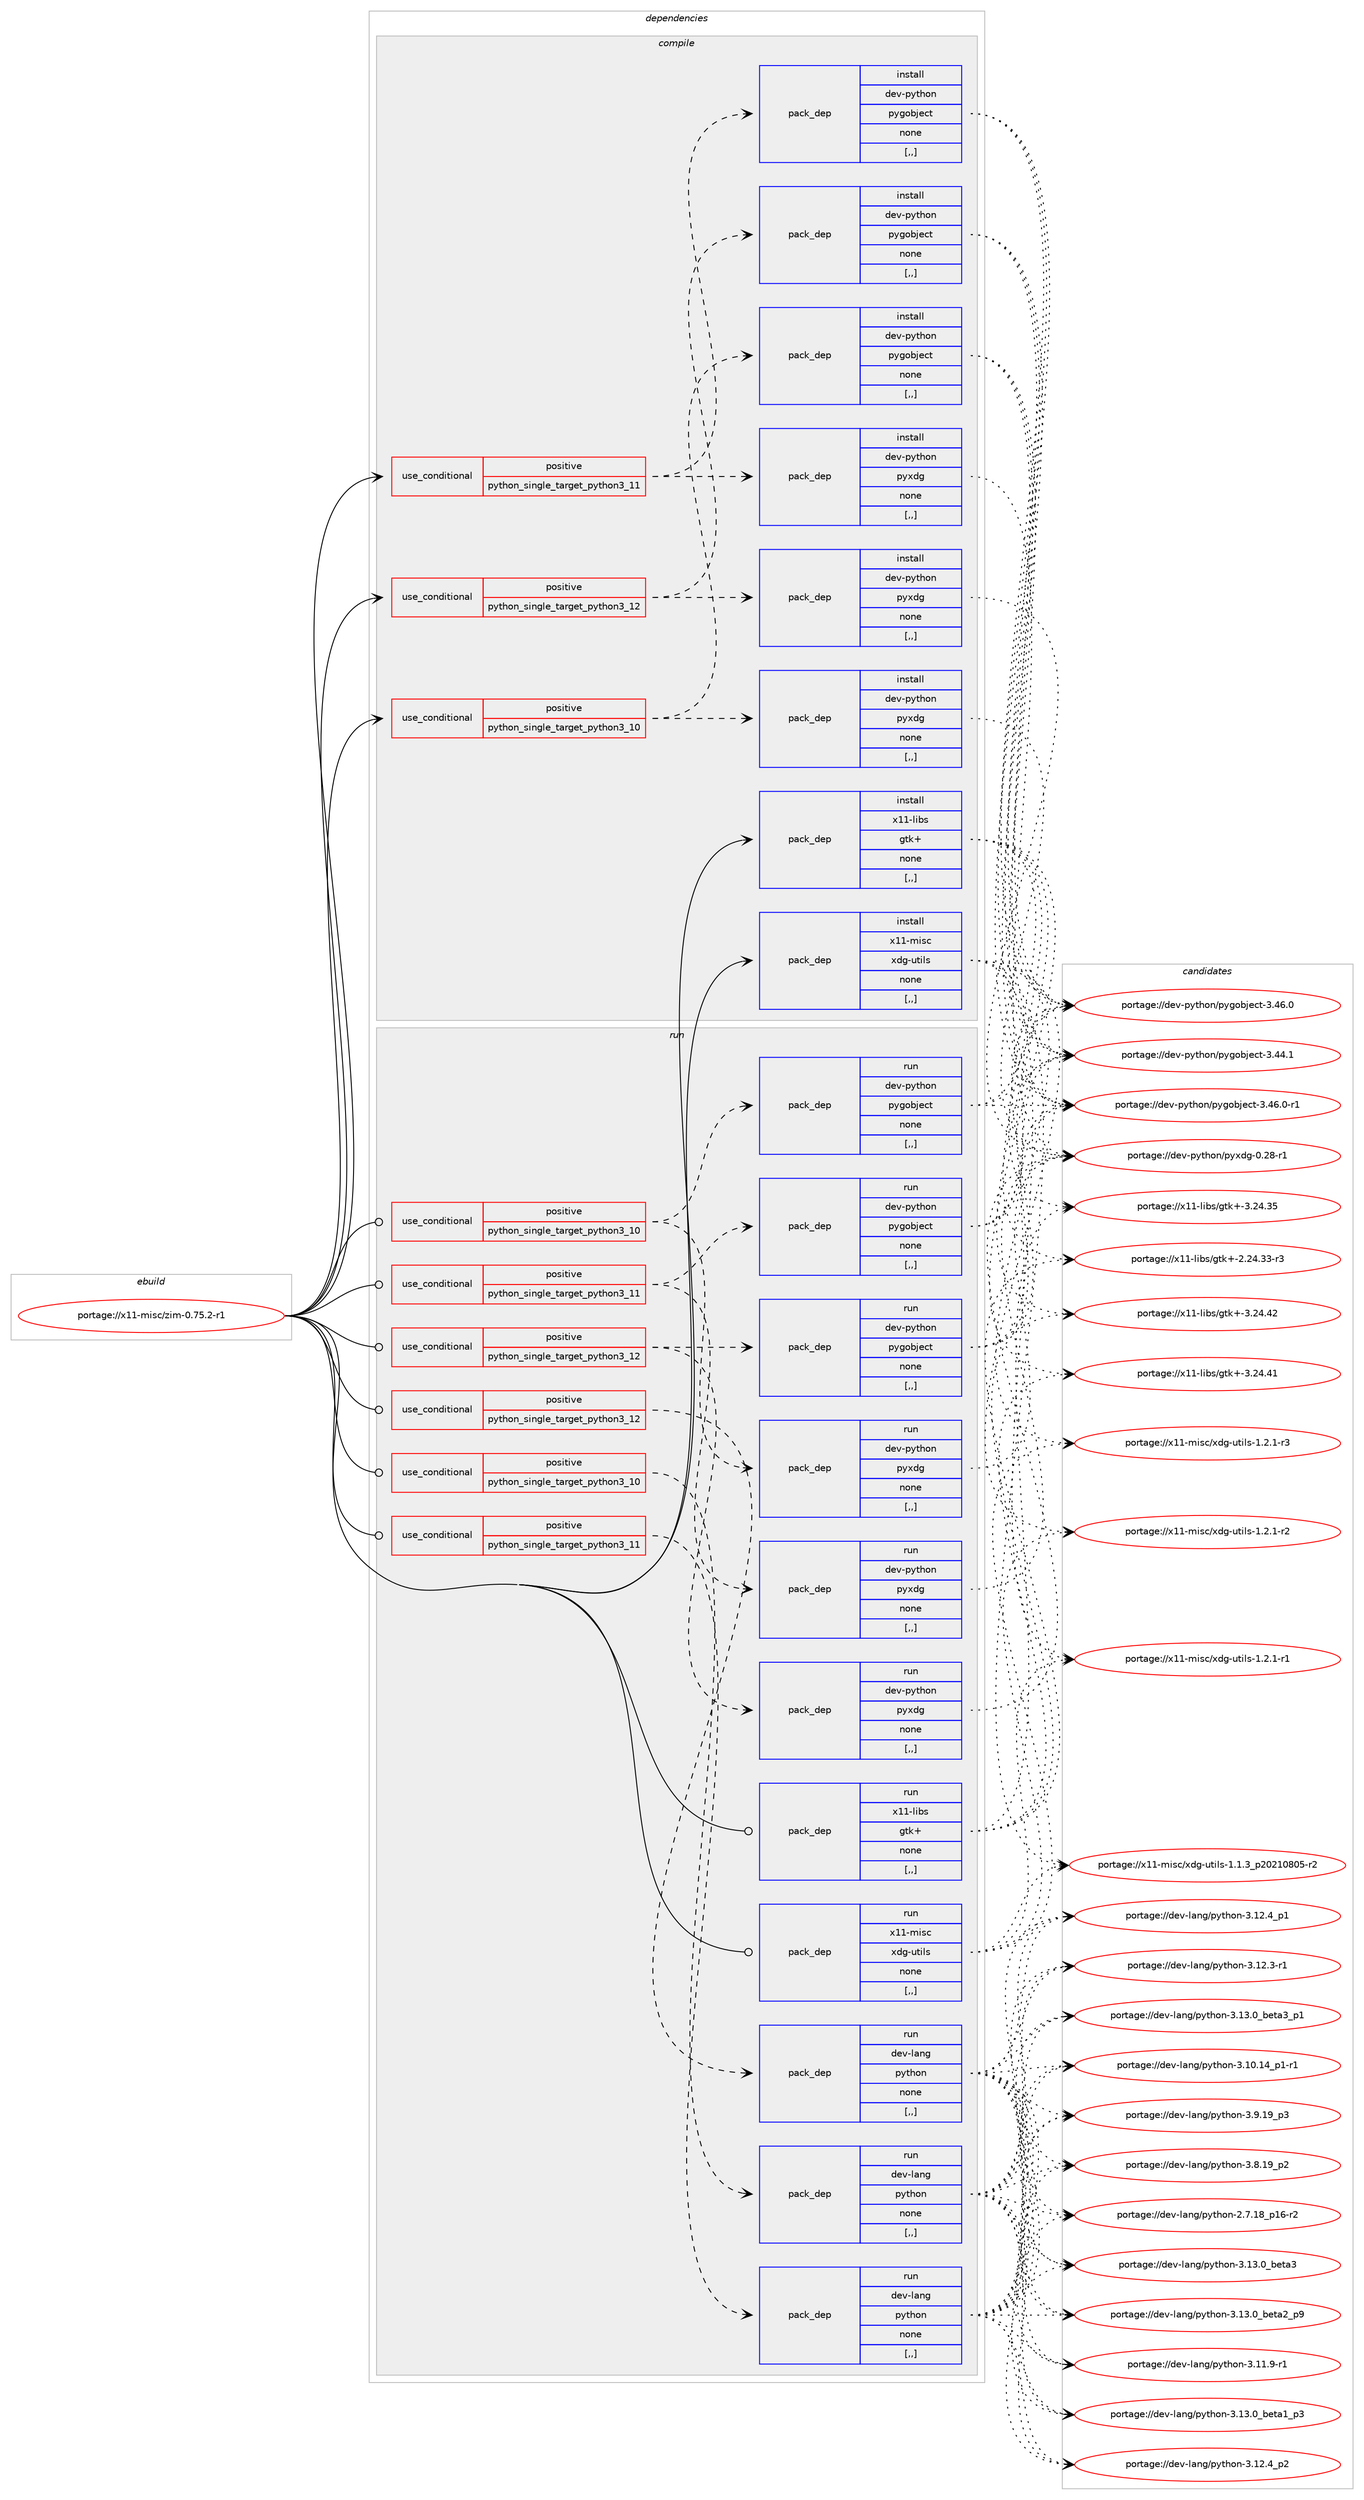 digraph prolog {

# *************
# Graph options
# *************

newrank=true;
concentrate=true;
compound=true;
graph [rankdir=LR,fontname=Helvetica,fontsize=10,ranksep=1.5];#, ranksep=2.5, nodesep=0.2];
edge  [arrowhead=vee];
node  [fontname=Helvetica,fontsize=10];

# **********
# The ebuild
# **********

subgraph cluster_leftcol {
color=gray;
label=<<i>ebuild</i>>;
id [label="portage://x11-misc/zim-0.75.2-r1", color=red, width=4, href="../x11-misc/zim-0.75.2-r1.svg"];
}

# ****************
# The dependencies
# ****************

subgraph cluster_midcol {
color=gray;
label=<<i>dependencies</i>>;
subgraph cluster_compile {
fillcolor="#eeeeee";
style=filled;
label=<<i>compile</i>>;
subgraph cond122219 {
dependency462494 [label=<<TABLE BORDER="0" CELLBORDER="1" CELLSPACING="0" CELLPADDING="4"><TR><TD ROWSPAN="3" CELLPADDING="10">use_conditional</TD></TR><TR><TD>positive</TD></TR><TR><TD>python_single_target_python3_10</TD></TR></TABLE>>, shape=none, color=red];
subgraph pack336866 {
dependency462495 [label=<<TABLE BORDER="0" CELLBORDER="1" CELLSPACING="0" CELLPADDING="4" WIDTH="220"><TR><TD ROWSPAN="6" CELLPADDING="30">pack_dep</TD></TR><TR><TD WIDTH="110">install</TD></TR><TR><TD>dev-python</TD></TR><TR><TD>pygobject</TD></TR><TR><TD>none</TD></TR><TR><TD>[,,]</TD></TR></TABLE>>, shape=none, color=blue];
}
dependency462494:e -> dependency462495:w [weight=20,style="dashed",arrowhead="vee"];
subgraph pack336867 {
dependency462496 [label=<<TABLE BORDER="0" CELLBORDER="1" CELLSPACING="0" CELLPADDING="4" WIDTH="220"><TR><TD ROWSPAN="6" CELLPADDING="30">pack_dep</TD></TR><TR><TD WIDTH="110">install</TD></TR><TR><TD>dev-python</TD></TR><TR><TD>pyxdg</TD></TR><TR><TD>none</TD></TR><TR><TD>[,,]</TD></TR></TABLE>>, shape=none, color=blue];
}
dependency462494:e -> dependency462496:w [weight=20,style="dashed",arrowhead="vee"];
}
id:e -> dependency462494:w [weight=20,style="solid",arrowhead="vee"];
subgraph cond122220 {
dependency462497 [label=<<TABLE BORDER="0" CELLBORDER="1" CELLSPACING="0" CELLPADDING="4"><TR><TD ROWSPAN="3" CELLPADDING="10">use_conditional</TD></TR><TR><TD>positive</TD></TR><TR><TD>python_single_target_python3_11</TD></TR></TABLE>>, shape=none, color=red];
subgraph pack336868 {
dependency462498 [label=<<TABLE BORDER="0" CELLBORDER="1" CELLSPACING="0" CELLPADDING="4" WIDTH="220"><TR><TD ROWSPAN="6" CELLPADDING="30">pack_dep</TD></TR><TR><TD WIDTH="110">install</TD></TR><TR><TD>dev-python</TD></TR><TR><TD>pygobject</TD></TR><TR><TD>none</TD></TR><TR><TD>[,,]</TD></TR></TABLE>>, shape=none, color=blue];
}
dependency462497:e -> dependency462498:w [weight=20,style="dashed",arrowhead="vee"];
subgraph pack336869 {
dependency462499 [label=<<TABLE BORDER="0" CELLBORDER="1" CELLSPACING="0" CELLPADDING="4" WIDTH="220"><TR><TD ROWSPAN="6" CELLPADDING="30">pack_dep</TD></TR><TR><TD WIDTH="110">install</TD></TR><TR><TD>dev-python</TD></TR><TR><TD>pyxdg</TD></TR><TR><TD>none</TD></TR><TR><TD>[,,]</TD></TR></TABLE>>, shape=none, color=blue];
}
dependency462497:e -> dependency462499:w [weight=20,style="dashed",arrowhead="vee"];
}
id:e -> dependency462497:w [weight=20,style="solid",arrowhead="vee"];
subgraph cond122221 {
dependency462500 [label=<<TABLE BORDER="0" CELLBORDER="1" CELLSPACING="0" CELLPADDING="4"><TR><TD ROWSPAN="3" CELLPADDING="10">use_conditional</TD></TR><TR><TD>positive</TD></TR><TR><TD>python_single_target_python3_12</TD></TR></TABLE>>, shape=none, color=red];
subgraph pack336870 {
dependency462501 [label=<<TABLE BORDER="0" CELLBORDER="1" CELLSPACING="0" CELLPADDING="4" WIDTH="220"><TR><TD ROWSPAN="6" CELLPADDING="30">pack_dep</TD></TR><TR><TD WIDTH="110">install</TD></TR><TR><TD>dev-python</TD></TR><TR><TD>pygobject</TD></TR><TR><TD>none</TD></TR><TR><TD>[,,]</TD></TR></TABLE>>, shape=none, color=blue];
}
dependency462500:e -> dependency462501:w [weight=20,style="dashed",arrowhead="vee"];
subgraph pack336871 {
dependency462502 [label=<<TABLE BORDER="0" CELLBORDER="1" CELLSPACING="0" CELLPADDING="4" WIDTH="220"><TR><TD ROWSPAN="6" CELLPADDING="30">pack_dep</TD></TR><TR><TD WIDTH="110">install</TD></TR><TR><TD>dev-python</TD></TR><TR><TD>pyxdg</TD></TR><TR><TD>none</TD></TR><TR><TD>[,,]</TD></TR></TABLE>>, shape=none, color=blue];
}
dependency462500:e -> dependency462502:w [weight=20,style="dashed",arrowhead="vee"];
}
id:e -> dependency462500:w [weight=20,style="solid",arrowhead="vee"];
subgraph pack336872 {
dependency462503 [label=<<TABLE BORDER="0" CELLBORDER="1" CELLSPACING="0" CELLPADDING="4" WIDTH="220"><TR><TD ROWSPAN="6" CELLPADDING="30">pack_dep</TD></TR><TR><TD WIDTH="110">install</TD></TR><TR><TD>x11-libs</TD></TR><TR><TD>gtk+</TD></TR><TR><TD>none</TD></TR><TR><TD>[,,]</TD></TR></TABLE>>, shape=none, color=blue];
}
id:e -> dependency462503:w [weight=20,style="solid",arrowhead="vee"];
subgraph pack336873 {
dependency462504 [label=<<TABLE BORDER="0" CELLBORDER="1" CELLSPACING="0" CELLPADDING="4" WIDTH="220"><TR><TD ROWSPAN="6" CELLPADDING="30">pack_dep</TD></TR><TR><TD WIDTH="110">install</TD></TR><TR><TD>x11-misc</TD></TR><TR><TD>xdg-utils</TD></TR><TR><TD>none</TD></TR><TR><TD>[,,]</TD></TR></TABLE>>, shape=none, color=blue];
}
id:e -> dependency462504:w [weight=20,style="solid",arrowhead="vee"];
}
subgraph cluster_compileandrun {
fillcolor="#eeeeee";
style=filled;
label=<<i>compile and run</i>>;
}
subgraph cluster_run {
fillcolor="#eeeeee";
style=filled;
label=<<i>run</i>>;
subgraph cond122222 {
dependency462505 [label=<<TABLE BORDER="0" CELLBORDER="1" CELLSPACING="0" CELLPADDING="4"><TR><TD ROWSPAN="3" CELLPADDING="10">use_conditional</TD></TR><TR><TD>positive</TD></TR><TR><TD>python_single_target_python3_10</TD></TR></TABLE>>, shape=none, color=red];
subgraph pack336874 {
dependency462506 [label=<<TABLE BORDER="0" CELLBORDER="1" CELLSPACING="0" CELLPADDING="4" WIDTH="220"><TR><TD ROWSPAN="6" CELLPADDING="30">pack_dep</TD></TR><TR><TD WIDTH="110">run</TD></TR><TR><TD>dev-lang</TD></TR><TR><TD>python</TD></TR><TR><TD>none</TD></TR><TR><TD>[,,]</TD></TR></TABLE>>, shape=none, color=blue];
}
dependency462505:e -> dependency462506:w [weight=20,style="dashed",arrowhead="vee"];
}
id:e -> dependency462505:w [weight=20,style="solid",arrowhead="odot"];
subgraph cond122223 {
dependency462507 [label=<<TABLE BORDER="0" CELLBORDER="1" CELLSPACING="0" CELLPADDING="4"><TR><TD ROWSPAN="3" CELLPADDING="10">use_conditional</TD></TR><TR><TD>positive</TD></TR><TR><TD>python_single_target_python3_10</TD></TR></TABLE>>, shape=none, color=red];
subgraph pack336875 {
dependency462508 [label=<<TABLE BORDER="0" CELLBORDER="1" CELLSPACING="0" CELLPADDING="4" WIDTH="220"><TR><TD ROWSPAN="6" CELLPADDING="30">pack_dep</TD></TR><TR><TD WIDTH="110">run</TD></TR><TR><TD>dev-python</TD></TR><TR><TD>pygobject</TD></TR><TR><TD>none</TD></TR><TR><TD>[,,]</TD></TR></TABLE>>, shape=none, color=blue];
}
dependency462507:e -> dependency462508:w [weight=20,style="dashed",arrowhead="vee"];
subgraph pack336876 {
dependency462509 [label=<<TABLE BORDER="0" CELLBORDER="1" CELLSPACING="0" CELLPADDING="4" WIDTH="220"><TR><TD ROWSPAN="6" CELLPADDING="30">pack_dep</TD></TR><TR><TD WIDTH="110">run</TD></TR><TR><TD>dev-python</TD></TR><TR><TD>pyxdg</TD></TR><TR><TD>none</TD></TR><TR><TD>[,,]</TD></TR></TABLE>>, shape=none, color=blue];
}
dependency462507:e -> dependency462509:w [weight=20,style="dashed",arrowhead="vee"];
}
id:e -> dependency462507:w [weight=20,style="solid",arrowhead="odot"];
subgraph cond122224 {
dependency462510 [label=<<TABLE BORDER="0" CELLBORDER="1" CELLSPACING="0" CELLPADDING="4"><TR><TD ROWSPAN="3" CELLPADDING="10">use_conditional</TD></TR><TR><TD>positive</TD></TR><TR><TD>python_single_target_python3_11</TD></TR></TABLE>>, shape=none, color=red];
subgraph pack336877 {
dependency462511 [label=<<TABLE BORDER="0" CELLBORDER="1" CELLSPACING="0" CELLPADDING="4" WIDTH="220"><TR><TD ROWSPAN="6" CELLPADDING="30">pack_dep</TD></TR><TR><TD WIDTH="110">run</TD></TR><TR><TD>dev-lang</TD></TR><TR><TD>python</TD></TR><TR><TD>none</TD></TR><TR><TD>[,,]</TD></TR></TABLE>>, shape=none, color=blue];
}
dependency462510:e -> dependency462511:w [weight=20,style="dashed",arrowhead="vee"];
}
id:e -> dependency462510:w [weight=20,style="solid",arrowhead="odot"];
subgraph cond122225 {
dependency462512 [label=<<TABLE BORDER="0" CELLBORDER="1" CELLSPACING="0" CELLPADDING="4"><TR><TD ROWSPAN="3" CELLPADDING="10">use_conditional</TD></TR><TR><TD>positive</TD></TR><TR><TD>python_single_target_python3_11</TD></TR></TABLE>>, shape=none, color=red];
subgraph pack336878 {
dependency462513 [label=<<TABLE BORDER="0" CELLBORDER="1" CELLSPACING="0" CELLPADDING="4" WIDTH="220"><TR><TD ROWSPAN="6" CELLPADDING="30">pack_dep</TD></TR><TR><TD WIDTH="110">run</TD></TR><TR><TD>dev-python</TD></TR><TR><TD>pygobject</TD></TR><TR><TD>none</TD></TR><TR><TD>[,,]</TD></TR></TABLE>>, shape=none, color=blue];
}
dependency462512:e -> dependency462513:w [weight=20,style="dashed",arrowhead="vee"];
subgraph pack336879 {
dependency462514 [label=<<TABLE BORDER="0" CELLBORDER="1" CELLSPACING="0" CELLPADDING="4" WIDTH="220"><TR><TD ROWSPAN="6" CELLPADDING="30">pack_dep</TD></TR><TR><TD WIDTH="110">run</TD></TR><TR><TD>dev-python</TD></TR><TR><TD>pyxdg</TD></TR><TR><TD>none</TD></TR><TR><TD>[,,]</TD></TR></TABLE>>, shape=none, color=blue];
}
dependency462512:e -> dependency462514:w [weight=20,style="dashed",arrowhead="vee"];
}
id:e -> dependency462512:w [weight=20,style="solid",arrowhead="odot"];
subgraph cond122226 {
dependency462515 [label=<<TABLE BORDER="0" CELLBORDER="1" CELLSPACING="0" CELLPADDING="4"><TR><TD ROWSPAN="3" CELLPADDING="10">use_conditional</TD></TR><TR><TD>positive</TD></TR><TR><TD>python_single_target_python3_12</TD></TR></TABLE>>, shape=none, color=red];
subgraph pack336880 {
dependency462516 [label=<<TABLE BORDER="0" CELLBORDER="1" CELLSPACING="0" CELLPADDING="4" WIDTH="220"><TR><TD ROWSPAN="6" CELLPADDING="30">pack_dep</TD></TR><TR><TD WIDTH="110">run</TD></TR><TR><TD>dev-lang</TD></TR><TR><TD>python</TD></TR><TR><TD>none</TD></TR><TR><TD>[,,]</TD></TR></TABLE>>, shape=none, color=blue];
}
dependency462515:e -> dependency462516:w [weight=20,style="dashed",arrowhead="vee"];
}
id:e -> dependency462515:w [weight=20,style="solid",arrowhead="odot"];
subgraph cond122227 {
dependency462517 [label=<<TABLE BORDER="0" CELLBORDER="1" CELLSPACING="0" CELLPADDING="4"><TR><TD ROWSPAN="3" CELLPADDING="10">use_conditional</TD></TR><TR><TD>positive</TD></TR><TR><TD>python_single_target_python3_12</TD></TR></TABLE>>, shape=none, color=red];
subgraph pack336881 {
dependency462518 [label=<<TABLE BORDER="0" CELLBORDER="1" CELLSPACING="0" CELLPADDING="4" WIDTH="220"><TR><TD ROWSPAN="6" CELLPADDING="30">pack_dep</TD></TR><TR><TD WIDTH="110">run</TD></TR><TR><TD>dev-python</TD></TR><TR><TD>pygobject</TD></TR><TR><TD>none</TD></TR><TR><TD>[,,]</TD></TR></TABLE>>, shape=none, color=blue];
}
dependency462517:e -> dependency462518:w [weight=20,style="dashed",arrowhead="vee"];
subgraph pack336882 {
dependency462519 [label=<<TABLE BORDER="0" CELLBORDER="1" CELLSPACING="0" CELLPADDING="4" WIDTH="220"><TR><TD ROWSPAN="6" CELLPADDING="30">pack_dep</TD></TR><TR><TD WIDTH="110">run</TD></TR><TR><TD>dev-python</TD></TR><TR><TD>pyxdg</TD></TR><TR><TD>none</TD></TR><TR><TD>[,,]</TD></TR></TABLE>>, shape=none, color=blue];
}
dependency462517:e -> dependency462519:w [weight=20,style="dashed",arrowhead="vee"];
}
id:e -> dependency462517:w [weight=20,style="solid",arrowhead="odot"];
subgraph pack336883 {
dependency462520 [label=<<TABLE BORDER="0" CELLBORDER="1" CELLSPACING="0" CELLPADDING="4" WIDTH="220"><TR><TD ROWSPAN="6" CELLPADDING="30">pack_dep</TD></TR><TR><TD WIDTH="110">run</TD></TR><TR><TD>x11-libs</TD></TR><TR><TD>gtk+</TD></TR><TR><TD>none</TD></TR><TR><TD>[,,]</TD></TR></TABLE>>, shape=none, color=blue];
}
id:e -> dependency462520:w [weight=20,style="solid",arrowhead="odot"];
subgraph pack336884 {
dependency462521 [label=<<TABLE BORDER="0" CELLBORDER="1" CELLSPACING="0" CELLPADDING="4" WIDTH="220"><TR><TD ROWSPAN="6" CELLPADDING="30">pack_dep</TD></TR><TR><TD WIDTH="110">run</TD></TR><TR><TD>x11-misc</TD></TR><TR><TD>xdg-utils</TD></TR><TR><TD>none</TD></TR><TR><TD>[,,]</TD></TR></TABLE>>, shape=none, color=blue];
}
id:e -> dependency462521:w [weight=20,style="solid",arrowhead="odot"];
}
}

# **************
# The candidates
# **************

subgraph cluster_choices {
rank=same;
color=gray;
label=<<i>candidates</i>>;

subgraph choice336866 {
color=black;
nodesep=1;
choice10010111845112121116104111110471121211031119810610199116455146525446484511449 [label="portage://dev-python/pygobject-3.46.0-r1", color=red, width=4,href="../dev-python/pygobject-3.46.0-r1.svg"];
choice1001011184511212111610411111047112121103111981061019911645514652544648 [label="portage://dev-python/pygobject-3.46.0", color=red, width=4,href="../dev-python/pygobject-3.46.0.svg"];
choice1001011184511212111610411111047112121103111981061019911645514652524649 [label="portage://dev-python/pygobject-3.44.1", color=red, width=4,href="../dev-python/pygobject-3.44.1.svg"];
dependency462495:e -> choice10010111845112121116104111110471121211031119810610199116455146525446484511449:w [style=dotted,weight="100"];
dependency462495:e -> choice1001011184511212111610411111047112121103111981061019911645514652544648:w [style=dotted,weight="100"];
dependency462495:e -> choice1001011184511212111610411111047112121103111981061019911645514652524649:w [style=dotted,weight="100"];
}
subgraph choice336867 {
color=black;
nodesep=1;
choice100101118451121211161041111104711212112010010345484650564511449 [label="portage://dev-python/pyxdg-0.28-r1", color=red, width=4,href="../dev-python/pyxdg-0.28-r1.svg"];
dependency462496:e -> choice100101118451121211161041111104711212112010010345484650564511449:w [style=dotted,weight="100"];
}
subgraph choice336868 {
color=black;
nodesep=1;
choice10010111845112121116104111110471121211031119810610199116455146525446484511449 [label="portage://dev-python/pygobject-3.46.0-r1", color=red, width=4,href="../dev-python/pygobject-3.46.0-r1.svg"];
choice1001011184511212111610411111047112121103111981061019911645514652544648 [label="portage://dev-python/pygobject-3.46.0", color=red, width=4,href="../dev-python/pygobject-3.46.0.svg"];
choice1001011184511212111610411111047112121103111981061019911645514652524649 [label="portage://dev-python/pygobject-3.44.1", color=red, width=4,href="../dev-python/pygobject-3.44.1.svg"];
dependency462498:e -> choice10010111845112121116104111110471121211031119810610199116455146525446484511449:w [style=dotted,weight="100"];
dependency462498:e -> choice1001011184511212111610411111047112121103111981061019911645514652544648:w [style=dotted,weight="100"];
dependency462498:e -> choice1001011184511212111610411111047112121103111981061019911645514652524649:w [style=dotted,weight="100"];
}
subgraph choice336869 {
color=black;
nodesep=1;
choice100101118451121211161041111104711212112010010345484650564511449 [label="portage://dev-python/pyxdg-0.28-r1", color=red, width=4,href="../dev-python/pyxdg-0.28-r1.svg"];
dependency462499:e -> choice100101118451121211161041111104711212112010010345484650564511449:w [style=dotted,weight="100"];
}
subgraph choice336870 {
color=black;
nodesep=1;
choice10010111845112121116104111110471121211031119810610199116455146525446484511449 [label="portage://dev-python/pygobject-3.46.0-r1", color=red, width=4,href="../dev-python/pygobject-3.46.0-r1.svg"];
choice1001011184511212111610411111047112121103111981061019911645514652544648 [label="portage://dev-python/pygobject-3.46.0", color=red, width=4,href="../dev-python/pygobject-3.46.0.svg"];
choice1001011184511212111610411111047112121103111981061019911645514652524649 [label="portage://dev-python/pygobject-3.44.1", color=red, width=4,href="../dev-python/pygobject-3.44.1.svg"];
dependency462501:e -> choice10010111845112121116104111110471121211031119810610199116455146525446484511449:w [style=dotted,weight="100"];
dependency462501:e -> choice1001011184511212111610411111047112121103111981061019911645514652544648:w [style=dotted,weight="100"];
dependency462501:e -> choice1001011184511212111610411111047112121103111981061019911645514652524649:w [style=dotted,weight="100"];
}
subgraph choice336871 {
color=black;
nodesep=1;
choice100101118451121211161041111104711212112010010345484650564511449 [label="portage://dev-python/pyxdg-0.28-r1", color=red, width=4,href="../dev-python/pyxdg-0.28-r1.svg"];
dependency462502:e -> choice100101118451121211161041111104711212112010010345484650564511449:w [style=dotted,weight="100"];
}
subgraph choice336872 {
color=black;
nodesep=1;
choice1204949451081059811547103116107434551465052465250 [label="portage://x11-libs/gtk+-3.24.42", color=red, width=4,href="../x11-libs/gtk+-3.24.42.svg"];
choice1204949451081059811547103116107434551465052465249 [label="portage://x11-libs/gtk+-3.24.41", color=red, width=4,href="../x11-libs/gtk+-3.24.41.svg"];
choice1204949451081059811547103116107434551465052465153 [label="portage://x11-libs/gtk+-3.24.35", color=red, width=4,href="../x11-libs/gtk+-3.24.35.svg"];
choice12049494510810598115471031161074345504650524651514511451 [label="portage://x11-libs/gtk+-2.24.33-r3", color=red, width=4,href="../x11-libs/gtk+-2.24.33-r3.svg"];
dependency462503:e -> choice1204949451081059811547103116107434551465052465250:w [style=dotted,weight="100"];
dependency462503:e -> choice1204949451081059811547103116107434551465052465249:w [style=dotted,weight="100"];
dependency462503:e -> choice1204949451081059811547103116107434551465052465153:w [style=dotted,weight="100"];
dependency462503:e -> choice12049494510810598115471031161074345504650524651514511451:w [style=dotted,weight="100"];
}
subgraph choice336873 {
color=black;
nodesep=1;
choice1204949451091051159947120100103451171161051081154549465046494511451 [label="portage://x11-misc/xdg-utils-1.2.1-r3", color=red, width=4,href="../x11-misc/xdg-utils-1.2.1-r3.svg"];
choice1204949451091051159947120100103451171161051081154549465046494511450 [label="portage://x11-misc/xdg-utils-1.2.1-r2", color=red, width=4,href="../x11-misc/xdg-utils-1.2.1-r2.svg"];
choice1204949451091051159947120100103451171161051081154549465046494511449 [label="portage://x11-misc/xdg-utils-1.2.1-r1", color=red, width=4,href="../x11-misc/xdg-utils-1.2.1-r1.svg"];
choice1204949451091051159947120100103451171161051081154549464946519511250485049485648534511450 [label="portage://x11-misc/xdg-utils-1.1.3_p20210805-r2", color=red, width=4,href="../x11-misc/xdg-utils-1.1.3_p20210805-r2.svg"];
dependency462504:e -> choice1204949451091051159947120100103451171161051081154549465046494511451:w [style=dotted,weight="100"];
dependency462504:e -> choice1204949451091051159947120100103451171161051081154549465046494511450:w [style=dotted,weight="100"];
dependency462504:e -> choice1204949451091051159947120100103451171161051081154549465046494511449:w [style=dotted,weight="100"];
dependency462504:e -> choice1204949451091051159947120100103451171161051081154549464946519511250485049485648534511450:w [style=dotted,weight="100"];
}
subgraph choice336874 {
color=black;
nodesep=1;
choice10010111845108971101034711212111610411111045514649514648959810111697519511249 [label="portage://dev-lang/python-3.13.0_beta3_p1", color=red, width=4,href="../dev-lang/python-3.13.0_beta3_p1.svg"];
choice1001011184510897110103471121211161041111104551464951464895981011169751 [label="portage://dev-lang/python-3.13.0_beta3", color=red, width=4,href="../dev-lang/python-3.13.0_beta3.svg"];
choice10010111845108971101034711212111610411111045514649514648959810111697509511257 [label="portage://dev-lang/python-3.13.0_beta2_p9", color=red, width=4,href="../dev-lang/python-3.13.0_beta2_p9.svg"];
choice10010111845108971101034711212111610411111045514649514648959810111697499511251 [label="portage://dev-lang/python-3.13.0_beta1_p3", color=red, width=4,href="../dev-lang/python-3.13.0_beta1_p3.svg"];
choice100101118451089711010347112121116104111110455146495046529511250 [label="portage://dev-lang/python-3.12.4_p2", color=red, width=4,href="../dev-lang/python-3.12.4_p2.svg"];
choice100101118451089711010347112121116104111110455146495046529511249 [label="portage://dev-lang/python-3.12.4_p1", color=red, width=4,href="../dev-lang/python-3.12.4_p1.svg"];
choice100101118451089711010347112121116104111110455146495046514511449 [label="portage://dev-lang/python-3.12.3-r1", color=red, width=4,href="../dev-lang/python-3.12.3-r1.svg"];
choice100101118451089711010347112121116104111110455146494946574511449 [label="portage://dev-lang/python-3.11.9-r1", color=red, width=4,href="../dev-lang/python-3.11.9-r1.svg"];
choice100101118451089711010347112121116104111110455146494846495295112494511449 [label="portage://dev-lang/python-3.10.14_p1-r1", color=red, width=4,href="../dev-lang/python-3.10.14_p1-r1.svg"];
choice100101118451089711010347112121116104111110455146574649579511251 [label="portage://dev-lang/python-3.9.19_p3", color=red, width=4,href="../dev-lang/python-3.9.19_p3.svg"];
choice100101118451089711010347112121116104111110455146564649579511250 [label="portage://dev-lang/python-3.8.19_p2", color=red, width=4,href="../dev-lang/python-3.8.19_p2.svg"];
choice100101118451089711010347112121116104111110455046554649569511249544511450 [label="portage://dev-lang/python-2.7.18_p16-r2", color=red, width=4,href="../dev-lang/python-2.7.18_p16-r2.svg"];
dependency462506:e -> choice10010111845108971101034711212111610411111045514649514648959810111697519511249:w [style=dotted,weight="100"];
dependency462506:e -> choice1001011184510897110103471121211161041111104551464951464895981011169751:w [style=dotted,weight="100"];
dependency462506:e -> choice10010111845108971101034711212111610411111045514649514648959810111697509511257:w [style=dotted,weight="100"];
dependency462506:e -> choice10010111845108971101034711212111610411111045514649514648959810111697499511251:w [style=dotted,weight="100"];
dependency462506:e -> choice100101118451089711010347112121116104111110455146495046529511250:w [style=dotted,weight="100"];
dependency462506:e -> choice100101118451089711010347112121116104111110455146495046529511249:w [style=dotted,weight="100"];
dependency462506:e -> choice100101118451089711010347112121116104111110455146495046514511449:w [style=dotted,weight="100"];
dependency462506:e -> choice100101118451089711010347112121116104111110455146494946574511449:w [style=dotted,weight="100"];
dependency462506:e -> choice100101118451089711010347112121116104111110455146494846495295112494511449:w [style=dotted,weight="100"];
dependency462506:e -> choice100101118451089711010347112121116104111110455146574649579511251:w [style=dotted,weight="100"];
dependency462506:e -> choice100101118451089711010347112121116104111110455146564649579511250:w [style=dotted,weight="100"];
dependency462506:e -> choice100101118451089711010347112121116104111110455046554649569511249544511450:w [style=dotted,weight="100"];
}
subgraph choice336875 {
color=black;
nodesep=1;
choice10010111845112121116104111110471121211031119810610199116455146525446484511449 [label="portage://dev-python/pygobject-3.46.0-r1", color=red, width=4,href="../dev-python/pygobject-3.46.0-r1.svg"];
choice1001011184511212111610411111047112121103111981061019911645514652544648 [label="portage://dev-python/pygobject-3.46.0", color=red, width=4,href="../dev-python/pygobject-3.46.0.svg"];
choice1001011184511212111610411111047112121103111981061019911645514652524649 [label="portage://dev-python/pygobject-3.44.1", color=red, width=4,href="../dev-python/pygobject-3.44.1.svg"];
dependency462508:e -> choice10010111845112121116104111110471121211031119810610199116455146525446484511449:w [style=dotted,weight="100"];
dependency462508:e -> choice1001011184511212111610411111047112121103111981061019911645514652544648:w [style=dotted,weight="100"];
dependency462508:e -> choice1001011184511212111610411111047112121103111981061019911645514652524649:w [style=dotted,weight="100"];
}
subgraph choice336876 {
color=black;
nodesep=1;
choice100101118451121211161041111104711212112010010345484650564511449 [label="portage://dev-python/pyxdg-0.28-r1", color=red, width=4,href="../dev-python/pyxdg-0.28-r1.svg"];
dependency462509:e -> choice100101118451121211161041111104711212112010010345484650564511449:w [style=dotted,weight="100"];
}
subgraph choice336877 {
color=black;
nodesep=1;
choice10010111845108971101034711212111610411111045514649514648959810111697519511249 [label="portage://dev-lang/python-3.13.0_beta3_p1", color=red, width=4,href="../dev-lang/python-3.13.0_beta3_p1.svg"];
choice1001011184510897110103471121211161041111104551464951464895981011169751 [label="portage://dev-lang/python-3.13.0_beta3", color=red, width=4,href="../dev-lang/python-3.13.0_beta3.svg"];
choice10010111845108971101034711212111610411111045514649514648959810111697509511257 [label="portage://dev-lang/python-3.13.0_beta2_p9", color=red, width=4,href="../dev-lang/python-3.13.0_beta2_p9.svg"];
choice10010111845108971101034711212111610411111045514649514648959810111697499511251 [label="portage://dev-lang/python-3.13.0_beta1_p3", color=red, width=4,href="../dev-lang/python-3.13.0_beta1_p3.svg"];
choice100101118451089711010347112121116104111110455146495046529511250 [label="portage://dev-lang/python-3.12.4_p2", color=red, width=4,href="../dev-lang/python-3.12.4_p2.svg"];
choice100101118451089711010347112121116104111110455146495046529511249 [label="portage://dev-lang/python-3.12.4_p1", color=red, width=4,href="../dev-lang/python-3.12.4_p1.svg"];
choice100101118451089711010347112121116104111110455146495046514511449 [label="portage://dev-lang/python-3.12.3-r1", color=red, width=4,href="../dev-lang/python-3.12.3-r1.svg"];
choice100101118451089711010347112121116104111110455146494946574511449 [label="portage://dev-lang/python-3.11.9-r1", color=red, width=4,href="../dev-lang/python-3.11.9-r1.svg"];
choice100101118451089711010347112121116104111110455146494846495295112494511449 [label="portage://dev-lang/python-3.10.14_p1-r1", color=red, width=4,href="../dev-lang/python-3.10.14_p1-r1.svg"];
choice100101118451089711010347112121116104111110455146574649579511251 [label="portage://dev-lang/python-3.9.19_p3", color=red, width=4,href="../dev-lang/python-3.9.19_p3.svg"];
choice100101118451089711010347112121116104111110455146564649579511250 [label="portage://dev-lang/python-3.8.19_p2", color=red, width=4,href="../dev-lang/python-3.8.19_p2.svg"];
choice100101118451089711010347112121116104111110455046554649569511249544511450 [label="portage://dev-lang/python-2.7.18_p16-r2", color=red, width=4,href="../dev-lang/python-2.7.18_p16-r2.svg"];
dependency462511:e -> choice10010111845108971101034711212111610411111045514649514648959810111697519511249:w [style=dotted,weight="100"];
dependency462511:e -> choice1001011184510897110103471121211161041111104551464951464895981011169751:w [style=dotted,weight="100"];
dependency462511:e -> choice10010111845108971101034711212111610411111045514649514648959810111697509511257:w [style=dotted,weight="100"];
dependency462511:e -> choice10010111845108971101034711212111610411111045514649514648959810111697499511251:w [style=dotted,weight="100"];
dependency462511:e -> choice100101118451089711010347112121116104111110455146495046529511250:w [style=dotted,weight="100"];
dependency462511:e -> choice100101118451089711010347112121116104111110455146495046529511249:w [style=dotted,weight="100"];
dependency462511:e -> choice100101118451089711010347112121116104111110455146495046514511449:w [style=dotted,weight="100"];
dependency462511:e -> choice100101118451089711010347112121116104111110455146494946574511449:w [style=dotted,weight="100"];
dependency462511:e -> choice100101118451089711010347112121116104111110455146494846495295112494511449:w [style=dotted,weight="100"];
dependency462511:e -> choice100101118451089711010347112121116104111110455146574649579511251:w [style=dotted,weight="100"];
dependency462511:e -> choice100101118451089711010347112121116104111110455146564649579511250:w [style=dotted,weight="100"];
dependency462511:e -> choice100101118451089711010347112121116104111110455046554649569511249544511450:w [style=dotted,weight="100"];
}
subgraph choice336878 {
color=black;
nodesep=1;
choice10010111845112121116104111110471121211031119810610199116455146525446484511449 [label="portage://dev-python/pygobject-3.46.0-r1", color=red, width=4,href="../dev-python/pygobject-3.46.0-r1.svg"];
choice1001011184511212111610411111047112121103111981061019911645514652544648 [label="portage://dev-python/pygobject-3.46.0", color=red, width=4,href="../dev-python/pygobject-3.46.0.svg"];
choice1001011184511212111610411111047112121103111981061019911645514652524649 [label="portage://dev-python/pygobject-3.44.1", color=red, width=4,href="../dev-python/pygobject-3.44.1.svg"];
dependency462513:e -> choice10010111845112121116104111110471121211031119810610199116455146525446484511449:w [style=dotted,weight="100"];
dependency462513:e -> choice1001011184511212111610411111047112121103111981061019911645514652544648:w [style=dotted,weight="100"];
dependency462513:e -> choice1001011184511212111610411111047112121103111981061019911645514652524649:w [style=dotted,weight="100"];
}
subgraph choice336879 {
color=black;
nodesep=1;
choice100101118451121211161041111104711212112010010345484650564511449 [label="portage://dev-python/pyxdg-0.28-r1", color=red, width=4,href="../dev-python/pyxdg-0.28-r1.svg"];
dependency462514:e -> choice100101118451121211161041111104711212112010010345484650564511449:w [style=dotted,weight="100"];
}
subgraph choice336880 {
color=black;
nodesep=1;
choice10010111845108971101034711212111610411111045514649514648959810111697519511249 [label="portage://dev-lang/python-3.13.0_beta3_p1", color=red, width=4,href="../dev-lang/python-3.13.0_beta3_p1.svg"];
choice1001011184510897110103471121211161041111104551464951464895981011169751 [label="portage://dev-lang/python-3.13.0_beta3", color=red, width=4,href="../dev-lang/python-3.13.0_beta3.svg"];
choice10010111845108971101034711212111610411111045514649514648959810111697509511257 [label="portage://dev-lang/python-3.13.0_beta2_p9", color=red, width=4,href="../dev-lang/python-3.13.0_beta2_p9.svg"];
choice10010111845108971101034711212111610411111045514649514648959810111697499511251 [label="portage://dev-lang/python-3.13.0_beta1_p3", color=red, width=4,href="../dev-lang/python-3.13.0_beta1_p3.svg"];
choice100101118451089711010347112121116104111110455146495046529511250 [label="portage://dev-lang/python-3.12.4_p2", color=red, width=4,href="../dev-lang/python-3.12.4_p2.svg"];
choice100101118451089711010347112121116104111110455146495046529511249 [label="portage://dev-lang/python-3.12.4_p1", color=red, width=4,href="../dev-lang/python-3.12.4_p1.svg"];
choice100101118451089711010347112121116104111110455146495046514511449 [label="portage://dev-lang/python-3.12.3-r1", color=red, width=4,href="../dev-lang/python-3.12.3-r1.svg"];
choice100101118451089711010347112121116104111110455146494946574511449 [label="portage://dev-lang/python-3.11.9-r1", color=red, width=4,href="../dev-lang/python-3.11.9-r1.svg"];
choice100101118451089711010347112121116104111110455146494846495295112494511449 [label="portage://dev-lang/python-3.10.14_p1-r1", color=red, width=4,href="../dev-lang/python-3.10.14_p1-r1.svg"];
choice100101118451089711010347112121116104111110455146574649579511251 [label="portage://dev-lang/python-3.9.19_p3", color=red, width=4,href="../dev-lang/python-3.9.19_p3.svg"];
choice100101118451089711010347112121116104111110455146564649579511250 [label="portage://dev-lang/python-3.8.19_p2", color=red, width=4,href="../dev-lang/python-3.8.19_p2.svg"];
choice100101118451089711010347112121116104111110455046554649569511249544511450 [label="portage://dev-lang/python-2.7.18_p16-r2", color=red, width=4,href="../dev-lang/python-2.7.18_p16-r2.svg"];
dependency462516:e -> choice10010111845108971101034711212111610411111045514649514648959810111697519511249:w [style=dotted,weight="100"];
dependency462516:e -> choice1001011184510897110103471121211161041111104551464951464895981011169751:w [style=dotted,weight="100"];
dependency462516:e -> choice10010111845108971101034711212111610411111045514649514648959810111697509511257:w [style=dotted,weight="100"];
dependency462516:e -> choice10010111845108971101034711212111610411111045514649514648959810111697499511251:w [style=dotted,weight="100"];
dependency462516:e -> choice100101118451089711010347112121116104111110455146495046529511250:w [style=dotted,weight="100"];
dependency462516:e -> choice100101118451089711010347112121116104111110455146495046529511249:w [style=dotted,weight="100"];
dependency462516:e -> choice100101118451089711010347112121116104111110455146495046514511449:w [style=dotted,weight="100"];
dependency462516:e -> choice100101118451089711010347112121116104111110455146494946574511449:w [style=dotted,weight="100"];
dependency462516:e -> choice100101118451089711010347112121116104111110455146494846495295112494511449:w [style=dotted,weight="100"];
dependency462516:e -> choice100101118451089711010347112121116104111110455146574649579511251:w [style=dotted,weight="100"];
dependency462516:e -> choice100101118451089711010347112121116104111110455146564649579511250:w [style=dotted,weight="100"];
dependency462516:e -> choice100101118451089711010347112121116104111110455046554649569511249544511450:w [style=dotted,weight="100"];
}
subgraph choice336881 {
color=black;
nodesep=1;
choice10010111845112121116104111110471121211031119810610199116455146525446484511449 [label="portage://dev-python/pygobject-3.46.0-r1", color=red, width=4,href="../dev-python/pygobject-3.46.0-r1.svg"];
choice1001011184511212111610411111047112121103111981061019911645514652544648 [label="portage://dev-python/pygobject-3.46.0", color=red, width=4,href="../dev-python/pygobject-3.46.0.svg"];
choice1001011184511212111610411111047112121103111981061019911645514652524649 [label="portage://dev-python/pygobject-3.44.1", color=red, width=4,href="../dev-python/pygobject-3.44.1.svg"];
dependency462518:e -> choice10010111845112121116104111110471121211031119810610199116455146525446484511449:w [style=dotted,weight="100"];
dependency462518:e -> choice1001011184511212111610411111047112121103111981061019911645514652544648:w [style=dotted,weight="100"];
dependency462518:e -> choice1001011184511212111610411111047112121103111981061019911645514652524649:w [style=dotted,weight="100"];
}
subgraph choice336882 {
color=black;
nodesep=1;
choice100101118451121211161041111104711212112010010345484650564511449 [label="portage://dev-python/pyxdg-0.28-r1", color=red, width=4,href="../dev-python/pyxdg-0.28-r1.svg"];
dependency462519:e -> choice100101118451121211161041111104711212112010010345484650564511449:w [style=dotted,weight="100"];
}
subgraph choice336883 {
color=black;
nodesep=1;
choice1204949451081059811547103116107434551465052465250 [label="portage://x11-libs/gtk+-3.24.42", color=red, width=4,href="../x11-libs/gtk+-3.24.42.svg"];
choice1204949451081059811547103116107434551465052465249 [label="portage://x11-libs/gtk+-3.24.41", color=red, width=4,href="../x11-libs/gtk+-3.24.41.svg"];
choice1204949451081059811547103116107434551465052465153 [label="portage://x11-libs/gtk+-3.24.35", color=red, width=4,href="../x11-libs/gtk+-3.24.35.svg"];
choice12049494510810598115471031161074345504650524651514511451 [label="portage://x11-libs/gtk+-2.24.33-r3", color=red, width=4,href="../x11-libs/gtk+-2.24.33-r3.svg"];
dependency462520:e -> choice1204949451081059811547103116107434551465052465250:w [style=dotted,weight="100"];
dependency462520:e -> choice1204949451081059811547103116107434551465052465249:w [style=dotted,weight="100"];
dependency462520:e -> choice1204949451081059811547103116107434551465052465153:w [style=dotted,weight="100"];
dependency462520:e -> choice12049494510810598115471031161074345504650524651514511451:w [style=dotted,weight="100"];
}
subgraph choice336884 {
color=black;
nodesep=1;
choice1204949451091051159947120100103451171161051081154549465046494511451 [label="portage://x11-misc/xdg-utils-1.2.1-r3", color=red, width=4,href="../x11-misc/xdg-utils-1.2.1-r3.svg"];
choice1204949451091051159947120100103451171161051081154549465046494511450 [label="portage://x11-misc/xdg-utils-1.2.1-r2", color=red, width=4,href="../x11-misc/xdg-utils-1.2.1-r2.svg"];
choice1204949451091051159947120100103451171161051081154549465046494511449 [label="portage://x11-misc/xdg-utils-1.2.1-r1", color=red, width=4,href="../x11-misc/xdg-utils-1.2.1-r1.svg"];
choice1204949451091051159947120100103451171161051081154549464946519511250485049485648534511450 [label="portage://x11-misc/xdg-utils-1.1.3_p20210805-r2", color=red, width=4,href="../x11-misc/xdg-utils-1.1.3_p20210805-r2.svg"];
dependency462521:e -> choice1204949451091051159947120100103451171161051081154549465046494511451:w [style=dotted,weight="100"];
dependency462521:e -> choice1204949451091051159947120100103451171161051081154549465046494511450:w [style=dotted,weight="100"];
dependency462521:e -> choice1204949451091051159947120100103451171161051081154549465046494511449:w [style=dotted,weight="100"];
dependency462521:e -> choice1204949451091051159947120100103451171161051081154549464946519511250485049485648534511450:w [style=dotted,weight="100"];
}
}

}

